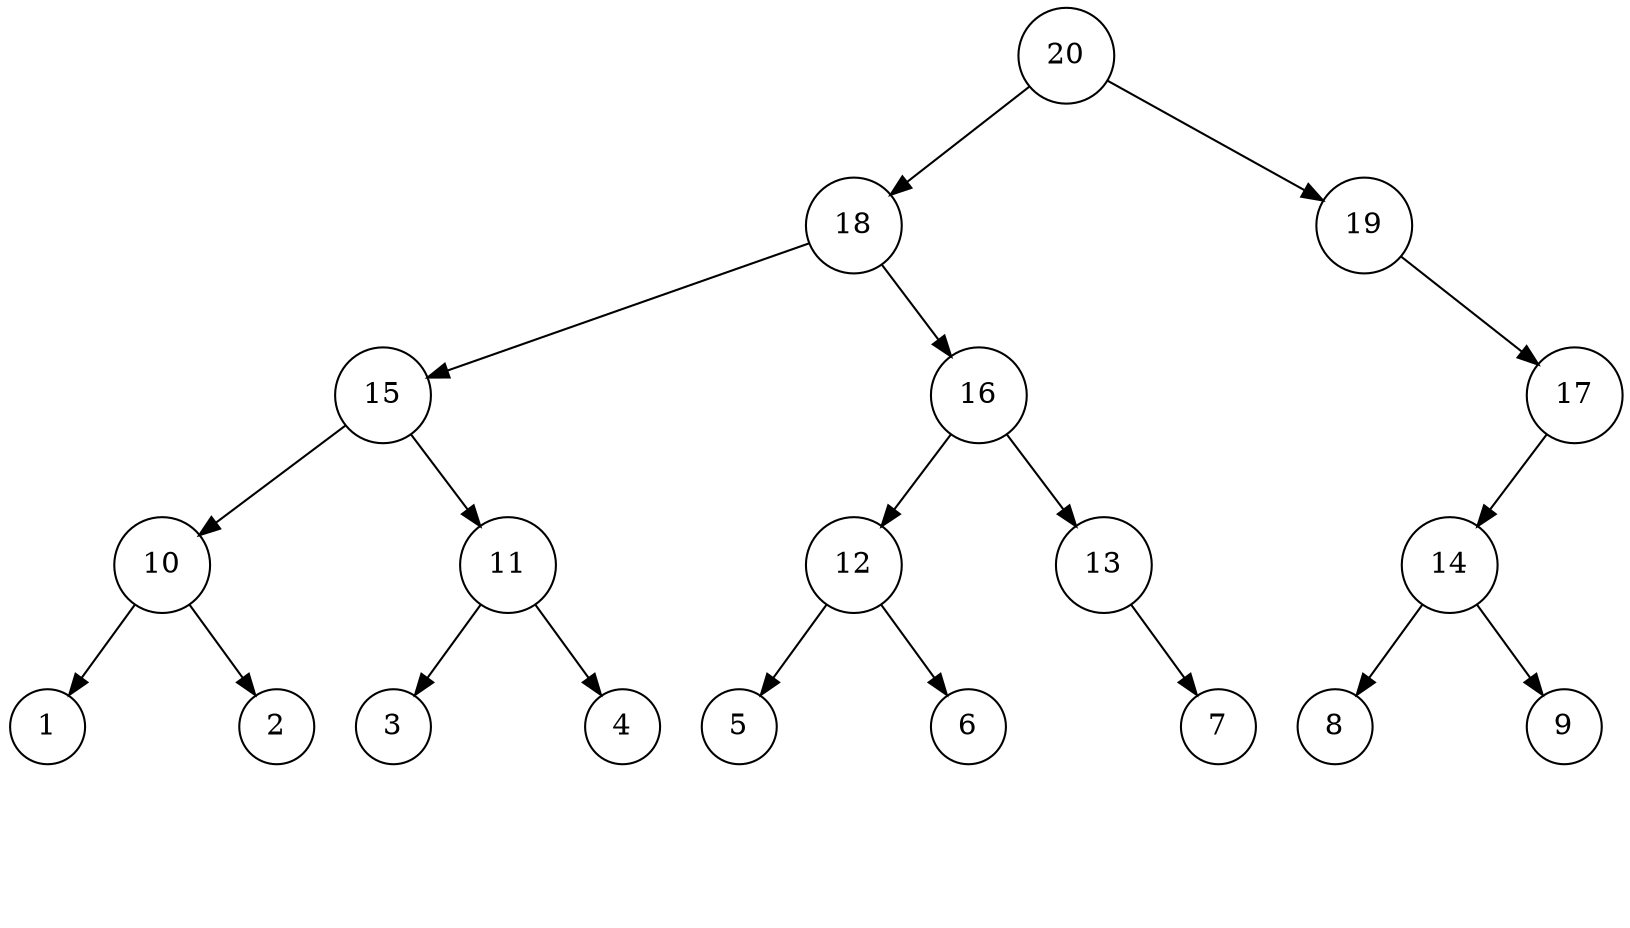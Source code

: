 digraph G {
166 [shape=circle, label="20"];
166->169;
_n2 [shape=circle, label="#", style=invis];
166->_n2 [style=invis, weight=10];
166->168;
169 [shape=circle, label="18"];
169->173;
_n4 [shape=circle, label="#", style=invis];
169->_n4 [style=invis, weight=10];
169->172;
168 [shape=circle, label="19"];
_n6 [shape=circle, label="#", style=invis];
168->_n6 [style=invis, weight=10];
168->170;
173 [shape=circle, label="15"];
173->181;
_n8 [shape=circle, label="#", style=invis];
173->_n8 [style=invis, weight=10];
173->180;
172 [shape=circle, label="16"];
172->179;
_n10 [shape=circle, label="#", style=invis];
172->_n10 [style=invis, weight=10];
172->178;
170 [shape=circle, label="17"];
170->175;
_n12 [shape=circle, label="#", style=invis];
170->_n12 [style=invis, weight=10];
181 [shape=circle, label="10"];
181->197;
_n14 [shape=circle, label="#", style=invis];
181->_n14 [style=invis, weight=10];
181->196;
180 [shape=circle, label="11"];
180->195;
_n16 [shape=circle, label="#", style=invis];
180->_n16 [style=invis, weight=10];
180->194;
179 [shape=circle, label="12"];
179->193;
_n18 [shape=circle, label="#", style=invis];
179->_n18 [style=invis, weight=10];
179->192;
178 [shape=circle, label="13"];
_n20 [shape=circle, label="#", style=invis];
178->_n20 [style=invis, weight=10];
178->190;
175 [shape=circle, label="14"];
175->185;
_n22 [shape=circle, label="#", style=invis];
175->_n22 [style=invis, weight=10];
175->184;
197 [shape=circle, label="1"];
_n24 [shape=circle, label="#", style=invis];
197->_n24 [style=invis, weight=10];
196 [shape=circle, label="2"];
_n26 [shape=circle, label="#", style=invis];
196->_n26 [style=invis, weight=10];
195 [shape=circle, label="3"];
_n28 [shape=circle, label="#", style=invis];
195->_n28 [style=invis, weight=10];
194 [shape=circle, label="4"];
_n30 [shape=circle, label="#", style=invis];
194->_n30 [style=invis, weight=10];
193 [shape=circle, label="5"];
_n32 [shape=circle, label="#", style=invis];
193->_n32 [style=invis, weight=10];
192 [shape=circle, label="6"];
_n34 [shape=circle, label="#", style=invis];
192->_n34 [style=invis, weight=10];
190 [shape=circle, label="7"];
_n36 [shape=circle, label="#", style=invis];
190->_n36 [style=invis, weight=10];
185 [shape=circle, label="8"];
_n38 [shape=circle, label="#", style=invis];
185->_n38 [style=invis, weight=10];
184 [shape=circle, label="9"];
_n40 [shape=circle, label="#", style=invis];
184->_n40 [style=invis, weight=10];
}
